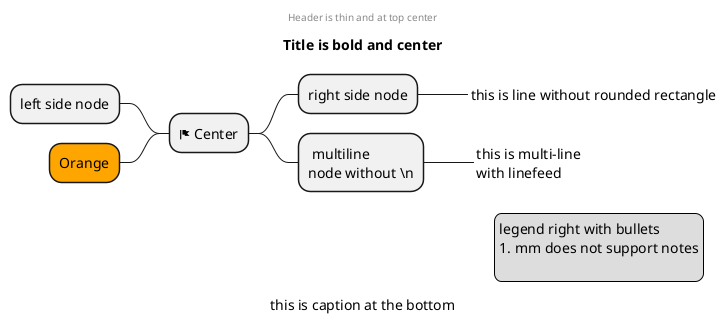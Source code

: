 @startmindmap
center header
Header is thin and at top center
endheader
title Title is bold and center
* <&flag> Center
** right side node
***_ this is line without rounded rectangle
**: multiline
node without \n;
***_ this is multi-line\nwith linefeed
left side
** left side node

**[#Orange] Orange

legend right
legend right with bullets
# mm does not support notes

endlegend

caption this is caption at the bottom

@endmindmap